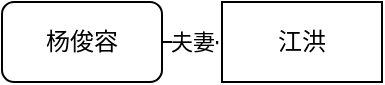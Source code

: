 <mxfile version="28.2.7">
  <diagram name="第 1 页" id="5x4X0rqThPhixG-6Jl1d">
    <mxGraphModel dx="888" dy="490" grid="1" gridSize="10" guides="1" tooltips="1" connect="1" arrows="1" fold="1" page="1" pageScale="1" pageWidth="827" pageHeight="1169" math="0" shadow="0">
      <root>
        <mxCell id="0" />
        <mxCell id="1" parent="0" />
        <mxCell id="KDVijYrfd6x-eTJw35pw-3" value="杨俊容" style="rounded=1;whiteSpace=wrap;html=1;" vertex="1" parent="1">
          <mxGeometry x="240" y="240" width="80" height="40" as="geometry" />
        </mxCell>
        <UserObject label="江洪" link="https://github.com/toppemonkey/processing_folder/blob/main/家族结构图/江氏家族图.drawio" id="KDVijYrfd6x-eTJw35pw-4">
          <mxCell style="rounded=0;whiteSpace=wrap;html=1;" vertex="1" parent="1">
            <mxGeometry x="350" y="240.0" width="80" height="40" as="geometry" />
          </mxCell>
        </UserObject>
        <mxCell id="KDVijYrfd6x-eTJw35pw-5" value="夫妻" style="edgeStyle=orthogonalEdgeStyle;rounded=0;orthogonalLoop=1;jettySize=auto;html=1;exitX=1;exitY=0.5;exitDx=0;exitDy=0;entryX=-0.03;entryY=0.527;entryDx=0;entryDy=0;entryPerimeter=0;endArrow=none;endFill=0;" edge="1" parent="1" source="KDVijYrfd6x-eTJw35pw-3" target="KDVijYrfd6x-eTJw35pw-4">
          <mxGeometry relative="1" as="geometry" />
        </mxCell>
      </root>
    </mxGraphModel>
  </diagram>
</mxfile>

